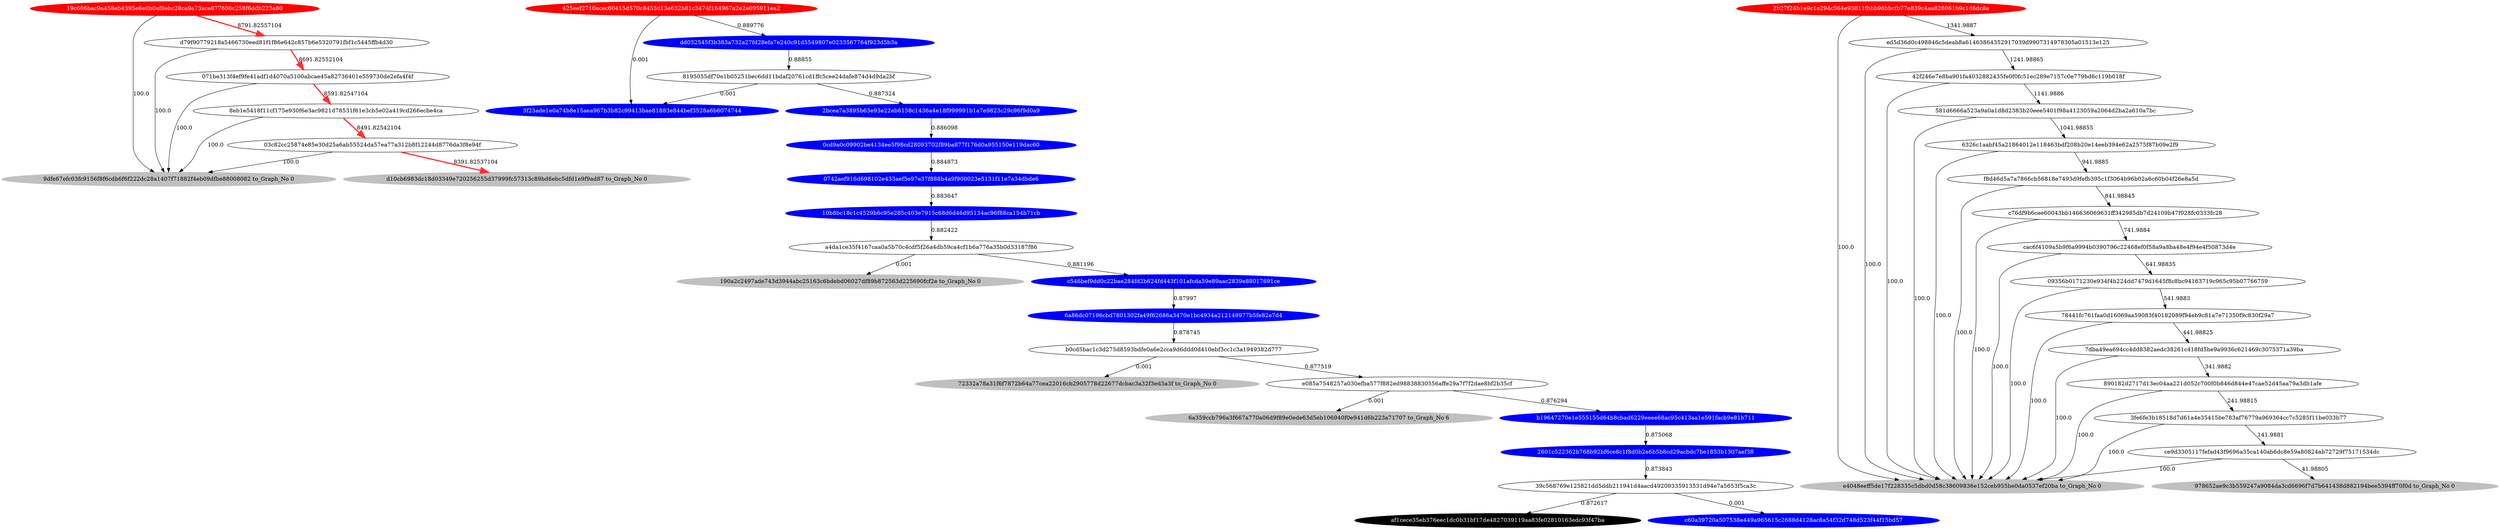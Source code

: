 digraph G{rankdir=TB;layout=dot;
"19c606bac9a458eb4395e6e0b0af0ebc28ca9a73ace877606c258f6ddb223a80" [style="solid,filled",color=red,fontcolor=white];
"425eef2710acec60415d570c8453d13e632b81c3474f164967a2e2e095911ea2" [style="solid,filled",color=red,fontcolor=white];
"2b27f24b1e9c1a294c564e93811fbbb96bbcfb77e839c4aa828061b9c1d6dc8a" [style="solid,filled",color=red,fontcolor=white];
"9dfe67efc03fc9156f8f6cdb6f6f222dc28a1407f71882f4eb09dfbe88008082" [style="solid,filled",color=gray,fontcolor=black,label= "9dfe67efc03fc9156f8f6cdb6f6f222dc28a1407f71882f4eb09dfbe88008082 to_Graph_No 0"];
"2601c522362b768b92bf6ce8c1f8d0b2e6b5b8cd29acbdc7be1853b1307aef38" [style="solid,filled",color=blue,fontcolor=white];
"0cd9a0c09902be4134ee5f98cd28093702f89ba877f176d0a955150e119dac60" [style="solid,filled",color=blue,fontcolor=white];
"6a86dc07196cbd7801302fa49f62686a3470e1bc4934a212149977b5fe82e7d4" [style="solid,filled",color=blue,fontcolor=white];
"6a359ccb796a3f667a770a06d9f89e0ede63d5eb106940f0e941d6b223a71707" [style="solid,filled",color=gray,fontcolor=black,label= "6a359ccb796a3f667a770a06d9f89e0ede63d5eb106940f0e941d6b223a71707 to_Graph_No 6"];
"0742aef916d698102e433aef5e97e37f888b4a9f900023e5131f11e7a34dbde6" [style="solid,filled",color=blue,fontcolor=white];
"2bcea7a3895b63e93e22eb6158c1436a4e18f999991b1a7e9823c29c96f9d0a9" [style="solid,filled",color=blue,fontcolor=white];
"b19647270e1e555155d64b8cbad6229eeee68ac95c413aa1e591facb9e81b711" [style="solid,filled",color=blue,fontcolor=white];
"af1cece35eb376eec1dc0b31bf17de4827039119aa83fe02810163edc93f47ba" [style="solid,filled",color=black,fontcolor=white];
"3f23ade1e0a74b8e15aea967b3b82c99413bae81883e844bef3528a6b6074744" [style="solid,filled",color=blue,fontcolor=white];
"c60a39720a507538e449a965615c2688d4128ac8a54f32d748d523f44f15bd57" [style="solid,filled",color=blue,fontcolor=white];
"190a2c2497ade743d3944abc25163c6bdebd06027df89b872563d225690fcf2e" [style="solid,filled",color=gray,fontcolor=black,label= "190a2c2497ade743d3944abc25163c6bdebd06027df89b872563d225690fcf2e to_Graph_No 0"];
"d10cb6983dc18d03349e720256255d37999fc57313c89bd6ebc5dfd1e9f9ad87" [style="solid,filled",color=gray,fontcolor=black,label= "d10cb6983dc18d03349e720256255d37999fc57313c89bd6ebc5dfd1e9f9ad87 to_Graph_No 0"];
"c546bef9dd0c22bae284fd2b624fd443f101afcda59e89aac2839e88017691ce" [style="solid,filled",color=blue,fontcolor=white];
"978652ae9c3b559247a9084da3cd6696f7d7b641438d882194bee5394ff70f0d" [style="solid,filled",color=gray,fontcolor=black,label= "978652ae9c3b559247a9084da3cd6696f7d7b641438d882194bee5394ff70f0d to_Graph_No 0"];
"72332a78a31f6f7872b64a77cea22016cb2905778d22677dcbac3a32f3ed3a3f" [style="solid,filled",color=gray,fontcolor=black,label= "72332a78a31f6f7872b64a77cea22016cb2905778d22677dcbac3a32f3ed3a3f to_Graph_No 0"];
"dd032545f3b383a732a27fd28efa7e240c91d5549807e0233567764f923d5b3a" [style="solid,filled",color=blue,fontcolor=white];
"e4048eeff5de17f228335c5dbd0d58c38609836e152ceb955be0da0537ef20ba" [style="solid,filled",color=gray,fontcolor=black,label= "e4048eeff5de17f228335c5dbd0d58c38609836e152ceb955be0da0537ef20ba to_Graph_No 0"];
"10b8bc18c1c4529b6c95e285c403e7915c68d6d46d95134ac96f88ca154b71cb" [style="solid,filled",color=blue,fontcolor=white];
"425eef2710acec60415d570c8453d13e632b81c3474f164967a2e2e095911ea2" -> "dd032545f3b383a732a27fd28efa7e240c91d5549807e0233567764f923d5b3a" [label=0.889776];
"ed5d36d0c498846c5deab8a61463864352917039d9907314978305a01513e125" -> "e4048eeff5de17f228335c5dbd0d58c38609836e152ceb955be0da0537ef20ba" [label=100.0];
"39c568769e125821dd5ddb211941d4aacd49209335913531d94e7a5653f5ca3c" -> "c60a39720a507538e449a965615c2688d4128ac8a54f32d748d523f44f15bd57" [label=0.001];
"b0cd5bac1c3d275d8593bdfe0a6e2cca9d6ddd0d410ebf3cc1c3a1949382d777" -> "e085a7548257a030efba577f882ed98838830556affe29a7f7f2dae8bf2b35cf" [label=0.877519];
"b0cd5bac1c3d275d8593bdfe0a6e2cca9d6ddd0d410ebf3cc1c3a1949382d777" -> "72332a78a31f6f7872b64a77cea22016cb2905778d22677dcbac3a32f3ed3a3f" [label=0.001];
"19c606bac9a458eb4395e6e0b0af0ebc28ca9a73ace877606c258f6ddb223a80" -> "9dfe67efc03fc9156f8f6cdb6f6f222dc28a1407f71882f4eb09dfbe88008082" [label=100.0];
"890182d2717d13ec04aa221d052c700f0b846d844e47cae52d45aa79a3db1afe" -> "3fe6fe3b18518d7d61a4e35415be783af76779a969364cc7c5285f11be033b77" [label=241.98815];
"cac6f4109a5b9f6a9994b0390796c22468ef0f58a9a8ba48e4f94e4f50873d4e" -> "09356b0171230e934f4b224dd7479d1645f8c8bc94163719c965c95b07766759" [label=641.98835];
"09356b0171230e934f4b224dd7479d1645f8c8bc94163719c965c95b07766759" -> "78441fc761faa0d16069aa59083f40182089f94eb9c81a7e71350f9c830f29a7" [label=541.9883];
"0cd9a0c09902be4134ee5f98cd28093702f89ba877f176d0a955150e119dac60" -> "0742aef916d698102e433aef5e97e37f888b4a9f900023e5131f11e7a34dbde6" [label=0.884873];
"e085a7548257a030efba577f882ed98838830556affe29a7f7f2dae8bf2b35cf" -> "b19647270e1e555155d64b8cbad6229eeee68ac95c413aa1e591facb9e81b711" [label=0.876294];
"2bcea7a3895b63e93e22eb6158c1436a4e18f999991b1a7e9823c29c96f9d0a9" -> "0cd9a0c09902be4134ee5f98cd28093702f89ba877f176d0a955150e119dac60" [label=0.886098];
"071be313f4ef9fe41adf1d4070a5100abcae45a82736401e559730de2efa4f4f" -> "9dfe67efc03fc9156f8f6cdb6f6f222dc28a1407f71882f4eb09dfbe88008082" [label=100.0];
"09356b0171230e934f4b224dd7479d1645f8c8bc94163719c965c95b07766759" -> "e4048eeff5de17f228335c5dbd0d58c38609836e152ceb955be0da0537ef20ba" [label=100.0];
"3fe6fe3b18518d7d61a4e35415be783af76779a969364cc7c5285f11be033b77" -> "e4048eeff5de17f228335c5dbd0d58c38609836e152ceb955be0da0537ef20ba" [label=100.0];
"dd032545f3b383a732a27fd28efa7e240c91d5549807e0233567764f923d5b3a" -> "8195055df70e1b05251bec6dd11bdaf20761cd1ffc5cee24dafe874d4d9da2bf" [label=0.88855];
"f8d46d5a7a7866cb56818e7493d9fefb395c1f3064b96b02a6c60b04f26e8a5d" -> "e4048eeff5de17f228335c5dbd0d58c38609836e152ceb955be0da0537ef20ba" [label=100.0];
"6a86dc07196cbd7801302fa49f62686a3470e1bc4934a212149977b5fe82e7d4" -> "b0cd5bac1c3d275d8593bdfe0a6e2cca9d6ddd0d410ebf3cc1c3a1949382d777" [label=0.878745];
"ce9d3305117fefad43f9696a35ca140ab6dc8e59a80824ab72729f75171534dc" -> "e4048eeff5de17f228335c5dbd0d58c38609836e152ceb955be0da0537ef20ba" [label=100.0];
"d79f90779218a5466730eed81f1f86e642c857b6e5320791fbf1c5445ffb4d30" -> "071be313f4ef9fe41adf1d4070a5100abcae45a82736401e559730de2efa4f4f" [label=8691.82552104,arrowsize=2,color=firebrick1,penwidth=3];
"3fe6fe3b18518d7d61a4e35415be783af76779a969364cc7c5285f11be033b77" -> "ce9d3305117fefad43f9696a35ca140ab6dc8e59a80824ab72729f75171534dc" [label=141.9881];
"8eb1e5418f11cf175e930f6e3ac9821d78531f61e3cb5e02a419cd266ecbe4ca" -> "9dfe67efc03fc9156f8f6cdb6f6f222dc28a1407f71882f4eb09dfbe88008082" [label=100.0];
"78441fc761faa0d16069aa59083f40182089f94eb9c81a7e71350f9c830f29a7" -> "7dba49ea694cc4dd8382aedc38261c418fd5be9a9936c621469c3075371a39ba" [label=441.98825];
"071be313f4ef9fe41adf1d4070a5100abcae45a82736401e559730de2efa4f4f" -> "8eb1e5418f11cf175e930f6e3ac9821d78531f61e3cb5e02a419cd266ecbe4ca" [label=8591.82547104,arrowsize=2,color=firebrick1,penwidth=3];
"7dba49ea694cc4dd8382aedc38261c418fd5be9a9936c621469c3075371a39ba" -> "e4048eeff5de17f228335c5dbd0d58c38609836e152ceb955be0da0537ef20ba" [label=100.0];
"8eb1e5418f11cf175e930f6e3ac9821d78531f61e3cb5e02a419cd266ecbe4ca" -> "03c82cc25874e85e30d25a6ab55524da57ea77a312b8f12244d8776da3f8e94f" [label=8491.82542104,arrowsize=2,color=firebrick1,penwidth=3];
"e085a7548257a030efba577f882ed98838830556affe29a7f7f2dae8bf2b35cf" -> "6a359ccb796a3f667a770a06d9f89e0ede63d5eb106940f0e941d6b223a71707" [label=0.001];
"8195055df70e1b05251bec6dd11bdaf20761cd1ffc5cee24dafe874d4d9da2bf" -> "3f23ade1e0a74b8e15aea967b3b82c99413bae81883e844bef3528a6b6074744" [label=0.001];
"42f246e7e8ba901fa4032882435fe0f0fc51ec289e7157c0e779bd6c119b018f" -> "e4048eeff5de17f228335c5dbd0d58c38609836e152ceb955be0da0537ef20ba" [label=100.0];
"19c606bac9a458eb4395e6e0b0af0ebc28ca9a73ace877606c258f6ddb223a80" -> "d79f90779218a5466730eed81f1f86e642c857b6e5320791fbf1c5445ffb4d30" [label=8791.82557104,arrowsize=2,color=firebrick1,penwidth=3];
"03c82cc25874e85e30d25a6ab55524da57ea77a312b8f12244d8776da3f8e94f" -> "d10cb6983dc18d03349e720256255d37999fc57313c89bd6ebc5dfd1e9f9ad87" [label=8391.82537104,arrowsize=2,color=firebrick1,penwidth=3];
"0742aef916d698102e433aef5e97e37f888b4a9f900023e5131f11e7a34dbde6" -> "10b8bc18c1c4529b6c95e285c403e7915c68d6d46d95134ac96f88ca154b71cb" [label=0.883647];
"425eef2710acec60415d570c8453d13e632b81c3474f164967a2e2e095911ea2" -> "3f23ade1e0a74b8e15aea967b3b82c99413bae81883e844bef3528a6b6074744" [label=0.001];
"581d6666a523a9a0a1d8d2383b20eee5401f98a4123059a2064d2ba2a610a7bc" -> "6326c1aabf45a21864012e118463bdf208b20e14eeb394e62a2575f87b09e2f9" [label=1041.98855];
"a4da1ce35f4167caa0a5b70c4cdf5f26a4db59ca4cf1b6a776a35b0d33187f86" -> "c546bef9dd0c22bae284fd2b624fd443f101afcda59e89aac2839e88017691ce" [label=0.881196];
"c76df9b6cee60043bb146636069631ff342985db7d24109b47f028fc0333fc28" -> "e4048eeff5de17f228335c5dbd0d58c38609836e152ceb955be0da0537ef20ba" [label=100.0];
"d79f90779218a5466730eed81f1f86e642c857b6e5320791fbf1c5445ffb4d30" -> "9dfe67efc03fc9156f8f6cdb6f6f222dc28a1407f71882f4eb09dfbe88008082" [label=100.0];
"6326c1aabf45a21864012e118463bdf208b20e14eeb394e62a2575f87b09e2f9" -> "f8d46d5a7a7866cb56818e7493d9fefb395c1f3064b96b02a6c60b04f26e8a5d" [label=941.9885];
"c546bef9dd0c22bae284fd2b624fd443f101afcda59e89aac2839e88017691ce" -> "6a86dc07196cbd7801302fa49f62686a3470e1bc4934a212149977b5fe82e7d4" [label=0.87997];
"ce9d3305117fefad43f9696a35ca140ab6dc8e59a80824ab72729f75171534dc" -> "978652ae9c3b559247a9084da3cd6696f7d7b641438d882194bee5394ff70f0d" [label=41.98805];
"39c568769e125821dd5ddb211941d4aacd49209335913531d94e7a5653f5ca3c" -> "af1cece35eb376eec1dc0b31bf17de4827039119aa83fe02810163edc93f47ba" [label=0.872617];
"f8d46d5a7a7866cb56818e7493d9fefb395c1f3064b96b02a6c60b04f26e8a5d" -> "c76df9b6cee60043bb146636069631ff342985db7d24109b47f028fc0333fc28" [label=841.98845];
"a4da1ce35f4167caa0a5b70c4cdf5f26a4db59ca4cf1b6a776a35b0d33187f86" -> "190a2c2497ade743d3944abc25163c6bdebd06027df89b872563d225690fcf2e" [label=0.001];
"42f246e7e8ba901fa4032882435fe0f0fc51ec289e7157c0e779bd6c119b018f" -> "581d6666a523a9a0a1d8d2383b20eee5401f98a4123059a2064d2ba2a610a7bc" [label=1141.9886];
"2b27f24b1e9c1a294c564e93811fbbb96bbcfb77e839c4aa828061b9c1d6dc8a" -> "e4048eeff5de17f228335c5dbd0d58c38609836e152ceb955be0da0537ef20ba" [label=100.0];
"6326c1aabf45a21864012e118463bdf208b20e14eeb394e62a2575f87b09e2f9" -> "e4048eeff5de17f228335c5dbd0d58c38609836e152ceb955be0da0537ef20ba" [label=100.0];
"b19647270e1e555155d64b8cbad6229eeee68ac95c413aa1e591facb9e81b711" -> "2601c522362b768b92bf6ce8c1f8d0b2e6b5b8cd29acbdc7be1853b1307aef38" [label=0.875068];
"c76df9b6cee60043bb146636069631ff342985db7d24109b47f028fc0333fc28" -> "cac6f4109a5b9f6a9994b0390796c22468ef0f58a9a8ba48e4f94e4f50873d4e" [label=741.9884];
"78441fc761faa0d16069aa59083f40182089f94eb9c81a7e71350f9c830f29a7" -> "e4048eeff5de17f228335c5dbd0d58c38609836e152ceb955be0da0537ef20ba" [label=100.0];
"890182d2717d13ec04aa221d052c700f0b846d844e47cae52d45aa79a3db1afe" -> "e4048eeff5de17f228335c5dbd0d58c38609836e152ceb955be0da0537ef20ba" [label=100.0];
"ed5d36d0c498846c5deab8a61463864352917039d9907314978305a01513e125" -> "42f246e7e8ba901fa4032882435fe0f0fc51ec289e7157c0e779bd6c119b018f" [label=1241.98865];
"10b8bc18c1c4529b6c95e285c403e7915c68d6d46d95134ac96f88ca154b71cb" -> "a4da1ce35f4167caa0a5b70c4cdf5f26a4db59ca4cf1b6a776a35b0d33187f86" [label=0.882422];
"2601c522362b768b92bf6ce8c1f8d0b2e6b5b8cd29acbdc7be1853b1307aef38" -> "39c568769e125821dd5ddb211941d4aacd49209335913531d94e7a5653f5ca3c" [label=0.873843];
"cac6f4109a5b9f6a9994b0390796c22468ef0f58a9a8ba48e4f94e4f50873d4e" -> "e4048eeff5de17f228335c5dbd0d58c38609836e152ceb955be0da0537ef20ba" [label=100.0];
"8195055df70e1b05251bec6dd11bdaf20761cd1ffc5cee24dafe874d4d9da2bf" -> "2bcea7a3895b63e93e22eb6158c1436a4e18f999991b1a7e9823c29c96f9d0a9" [label=0.887324];
"2b27f24b1e9c1a294c564e93811fbbb96bbcfb77e839c4aa828061b9c1d6dc8a" -> "ed5d36d0c498846c5deab8a61463864352917039d9907314978305a01513e125" [label=1341.9887];
"03c82cc25874e85e30d25a6ab55524da57ea77a312b8f12244d8776da3f8e94f" -> "9dfe67efc03fc9156f8f6cdb6f6f222dc28a1407f71882f4eb09dfbe88008082" [label=100.0];
"581d6666a523a9a0a1d8d2383b20eee5401f98a4123059a2064d2ba2a610a7bc" -> "e4048eeff5de17f228335c5dbd0d58c38609836e152ceb955be0da0537ef20ba" [label=100.0];
"7dba49ea694cc4dd8382aedc38261c418fd5be9a9936c621469c3075371a39ba" -> "890182d2717d13ec04aa221d052c700f0b846d844e47cae52d45aa79a3db1afe" [label=341.9882];
}